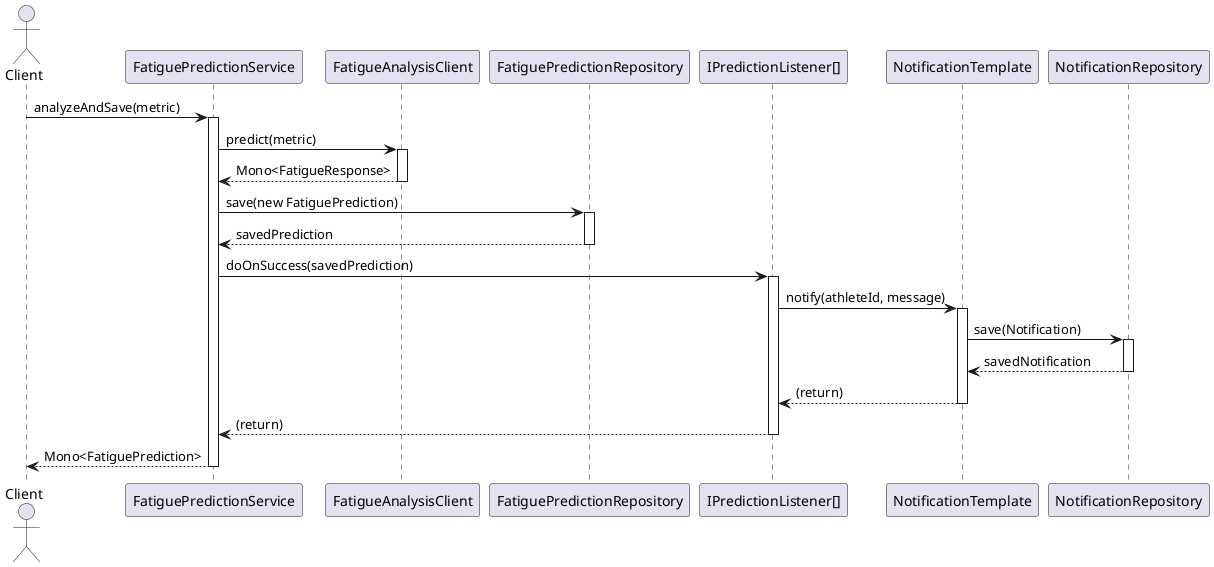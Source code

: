@startuml
actor Client
participant "FatiguePredictionService" as FPS
participant "FatigueAnalysisClient" as ML
participant "FatiguePredictionRepository" as Repo
participant "IPredictionListener[]" as Listeners
participant "NotificationTemplate" as Template
participant "NotificationRepository" as NRepo

Client -> FPS : analyzeAndSave(metric)
activate FPS

FPS -> ML : predict(metric)
activate ML
ML --> FPS : Mono<FatigueResponse>
deactivate ML

FPS -> Repo : save(new FatiguePrediction)
activate Repo
Repo --> FPS : savedPrediction
deactivate Repo

FPS -> Listeners : doOnSuccess(savedPrediction)
activate Listeners

Listeners -> Template : notify(athleteId, message)
activate Template
Template -> NRepo : save(Notification)
activate NRepo
NRepo --> Template : savedNotification
deactivate NRepo
Template --> Listeners : (return)
deactivate Template

Listeners --> FPS : (return)
deactivate Listeners

FPS --> Client : Mono<FatiguePrediction>
deactivate FPS
@enduml
